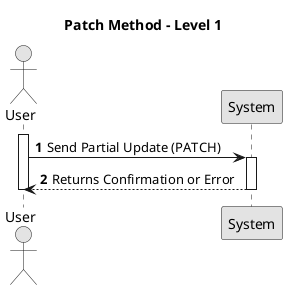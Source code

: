 ﻿@startuml

skinparam monochrome true
skinparam packageStyle rectangle
skinparam shadowing false

title Patch Method - Level 1

autonumber

actor "User" as User
participant "System"

activate User

    User -> System : Send Partial Update (PATCH)
    activate System

    System --> User : Returns Confirmation or Error
    deactivate System

deactivate User

@enduml
